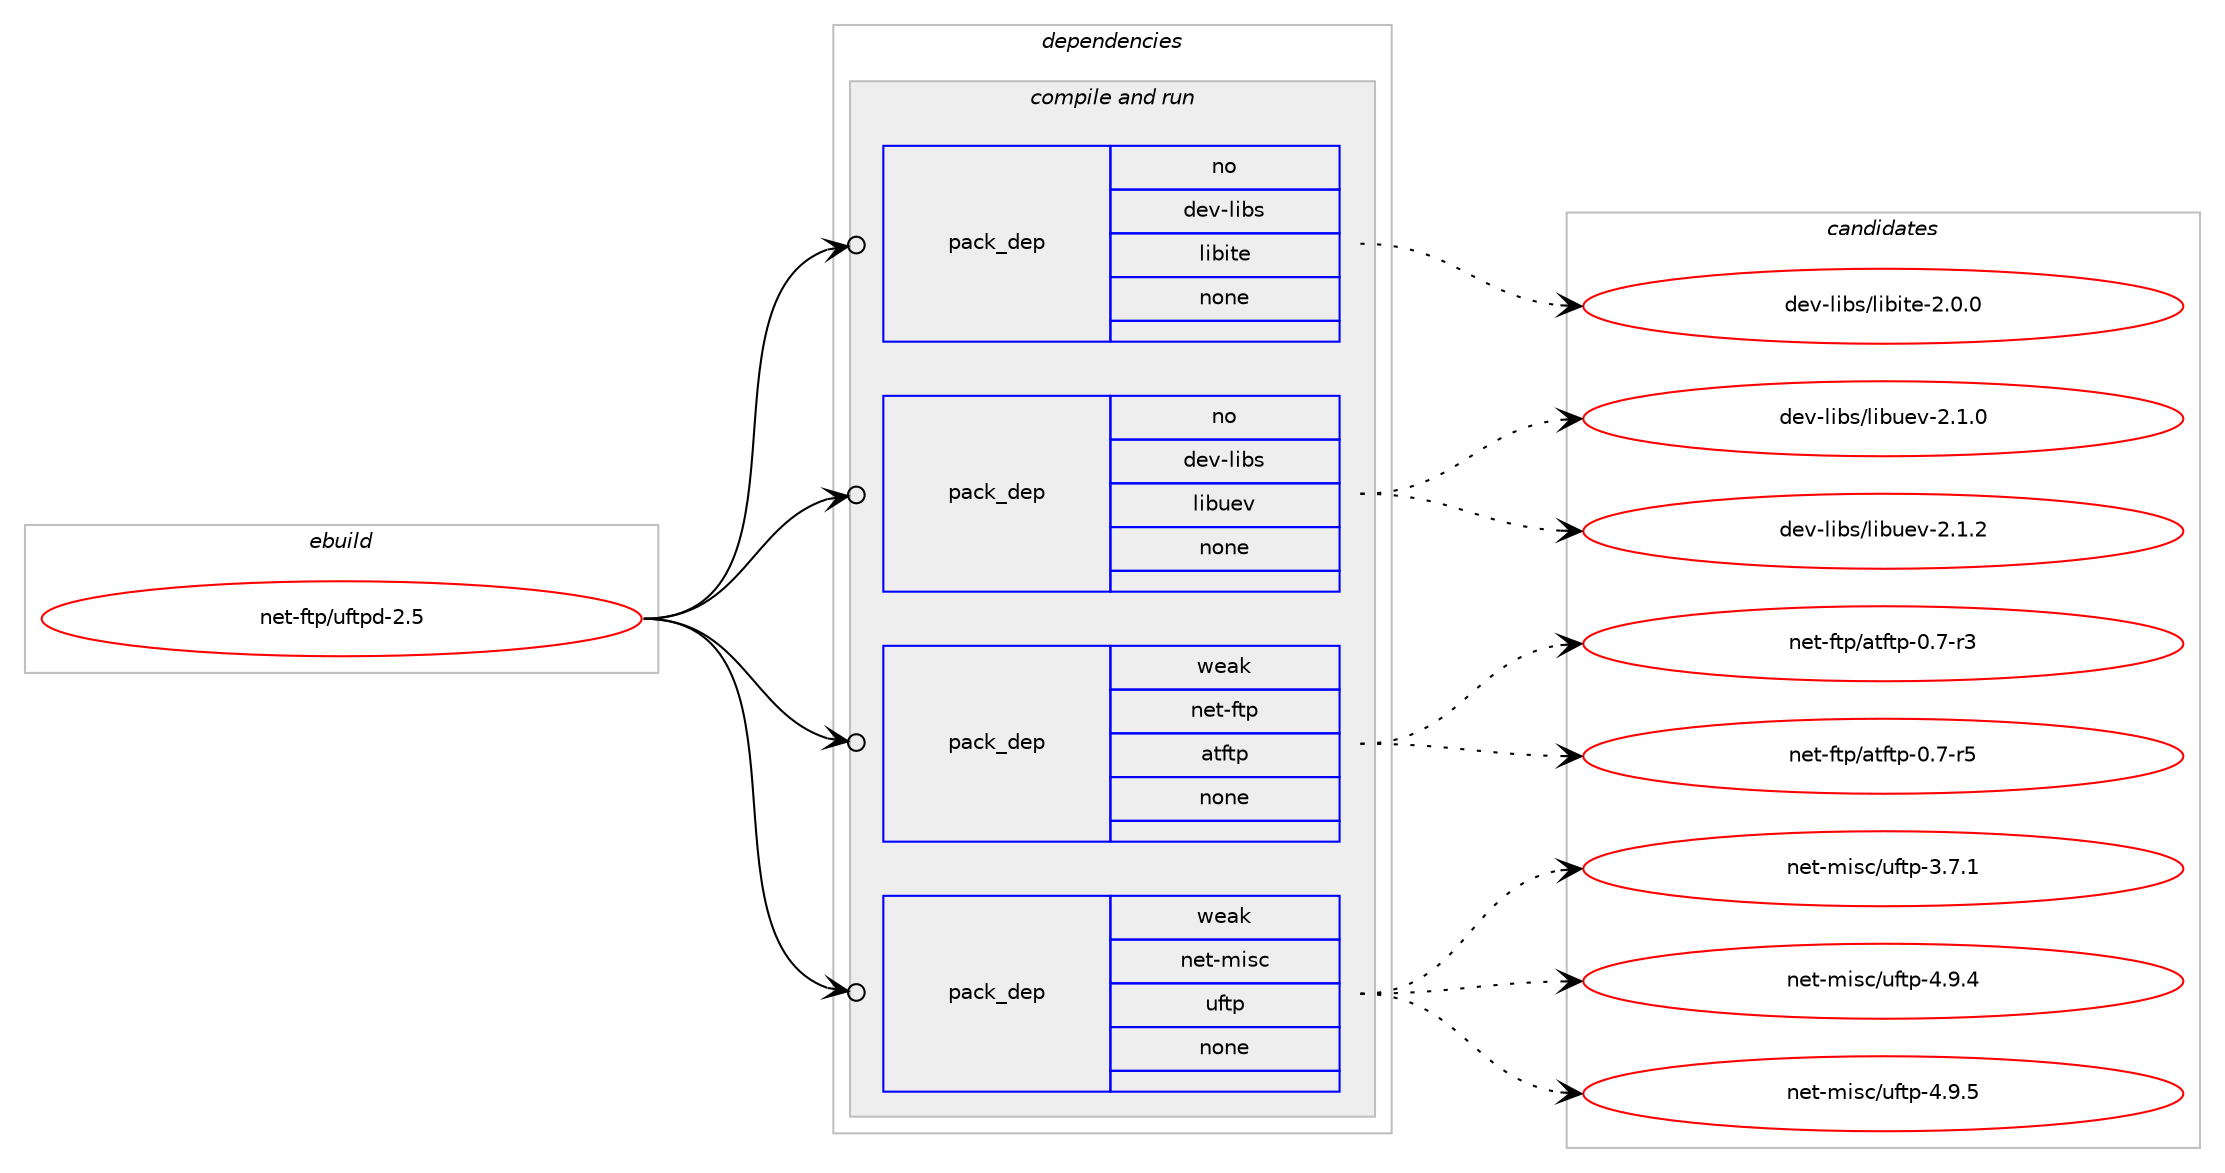 digraph prolog {

# *************
# Graph options
# *************

newrank=true;
concentrate=true;
compound=true;
graph [rankdir=LR,fontname=Helvetica,fontsize=10,ranksep=1.5];#, ranksep=2.5, nodesep=0.2];
edge  [arrowhead=vee];
node  [fontname=Helvetica,fontsize=10];

# **********
# The ebuild
# **********

subgraph cluster_leftcol {
color=gray;
rank=same;
label=<<i>ebuild</i>>;
id [label="net-ftp/uftpd-2.5", color=red, width=4, href="../net-ftp/uftpd-2.5.svg"];
}

# ****************
# The dependencies
# ****************

subgraph cluster_midcol {
color=gray;
label=<<i>dependencies</i>>;
subgraph cluster_compile {
fillcolor="#eeeeee";
style=filled;
label=<<i>compile</i>>;
}
subgraph cluster_compileandrun {
fillcolor="#eeeeee";
style=filled;
label=<<i>compile and run</i>>;
subgraph pack228 {
dependency353 [label=<<TABLE BORDER="0" CELLBORDER="1" CELLSPACING="0" CELLPADDING="4" WIDTH="220"><TR><TD ROWSPAN="6" CELLPADDING="30">pack_dep</TD></TR><TR><TD WIDTH="110">no</TD></TR><TR><TD>dev-libs</TD></TR><TR><TD>libite</TD></TR><TR><TD>none</TD></TR><TR><TD></TD></TR></TABLE>>, shape=none, color=blue];
}
id:e -> dependency353:w [weight=20,style="solid",arrowhead="odotvee"];
subgraph pack229 {
dependency354 [label=<<TABLE BORDER="0" CELLBORDER="1" CELLSPACING="0" CELLPADDING="4" WIDTH="220"><TR><TD ROWSPAN="6" CELLPADDING="30">pack_dep</TD></TR><TR><TD WIDTH="110">no</TD></TR><TR><TD>dev-libs</TD></TR><TR><TD>libuev</TD></TR><TR><TD>none</TD></TR><TR><TD></TD></TR></TABLE>>, shape=none, color=blue];
}
id:e -> dependency354:w [weight=20,style="solid",arrowhead="odotvee"];
subgraph pack230 {
dependency355 [label=<<TABLE BORDER="0" CELLBORDER="1" CELLSPACING="0" CELLPADDING="4" WIDTH="220"><TR><TD ROWSPAN="6" CELLPADDING="30">pack_dep</TD></TR><TR><TD WIDTH="110">weak</TD></TR><TR><TD>net-ftp</TD></TR><TR><TD>atftp</TD></TR><TR><TD>none</TD></TR><TR><TD></TD></TR></TABLE>>, shape=none, color=blue];
}
id:e -> dependency355:w [weight=20,style="solid",arrowhead="odotvee"];
subgraph pack231 {
dependency356 [label=<<TABLE BORDER="0" CELLBORDER="1" CELLSPACING="0" CELLPADDING="4" WIDTH="220"><TR><TD ROWSPAN="6" CELLPADDING="30">pack_dep</TD></TR><TR><TD WIDTH="110">weak</TD></TR><TR><TD>net-misc</TD></TR><TR><TD>uftp</TD></TR><TR><TD>none</TD></TR><TR><TD></TD></TR></TABLE>>, shape=none, color=blue];
}
id:e -> dependency356:w [weight=20,style="solid",arrowhead="odotvee"];
}
subgraph cluster_run {
fillcolor="#eeeeee";
style=filled;
label=<<i>run</i>>;
}
}

# **************
# The candidates
# **************

subgraph cluster_choices {
rank=same;
color=gray;
label=<<i>candidates</i>>;

subgraph choice228 {
color=black;
nodesep=1;
choice10010111845108105981154710810598105116101455046484648 [label="dev-libs/libite-2.0.0", color=red, width=4,href="../dev-libs/libite-2.0.0.svg"];
dependency353:e -> choice10010111845108105981154710810598105116101455046484648:w [style=dotted,weight="100"];
}
subgraph choice229 {
color=black;
nodesep=1;
choice10010111845108105981154710810598117101118455046494648 [label="dev-libs/libuev-2.1.0", color=red, width=4,href="../dev-libs/libuev-2.1.0.svg"];
choice10010111845108105981154710810598117101118455046494650 [label="dev-libs/libuev-2.1.2", color=red, width=4,href="../dev-libs/libuev-2.1.2.svg"];
dependency354:e -> choice10010111845108105981154710810598117101118455046494648:w [style=dotted,weight="100"];
dependency354:e -> choice10010111845108105981154710810598117101118455046494650:w [style=dotted,weight="100"];
}
subgraph choice230 {
color=black;
nodesep=1;
choice110101116451021161124797116102116112454846554511451 [label="net-ftp/atftp-0.7-r3", color=red, width=4,href="../net-ftp/atftp-0.7-r3.svg"];
choice110101116451021161124797116102116112454846554511453 [label="net-ftp/atftp-0.7-r5", color=red, width=4,href="../net-ftp/atftp-0.7-r5.svg"];
dependency355:e -> choice110101116451021161124797116102116112454846554511451:w [style=dotted,weight="100"];
dependency355:e -> choice110101116451021161124797116102116112454846554511453:w [style=dotted,weight="100"];
}
subgraph choice231 {
color=black;
nodesep=1;
choice110101116451091051159947117102116112455146554649 [label="net-misc/uftp-3.7.1", color=red, width=4,href="../net-misc/uftp-3.7.1.svg"];
choice110101116451091051159947117102116112455246574652 [label="net-misc/uftp-4.9.4", color=red, width=4,href="../net-misc/uftp-4.9.4.svg"];
choice110101116451091051159947117102116112455246574653 [label="net-misc/uftp-4.9.5", color=red, width=4,href="../net-misc/uftp-4.9.5.svg"];
dependency356:e -> choice110101116451091051159947117102116112455146554649:w [style=dotted,weight="100"];
dependency356:e -> choice110101116451091051159947117102116112455246574652:w [style=dotted,weight="100"];
dependency356:e -> choice110101116451091051159947117102116112455246574653:w [style=dotted,weight="100"];
}
}

}
